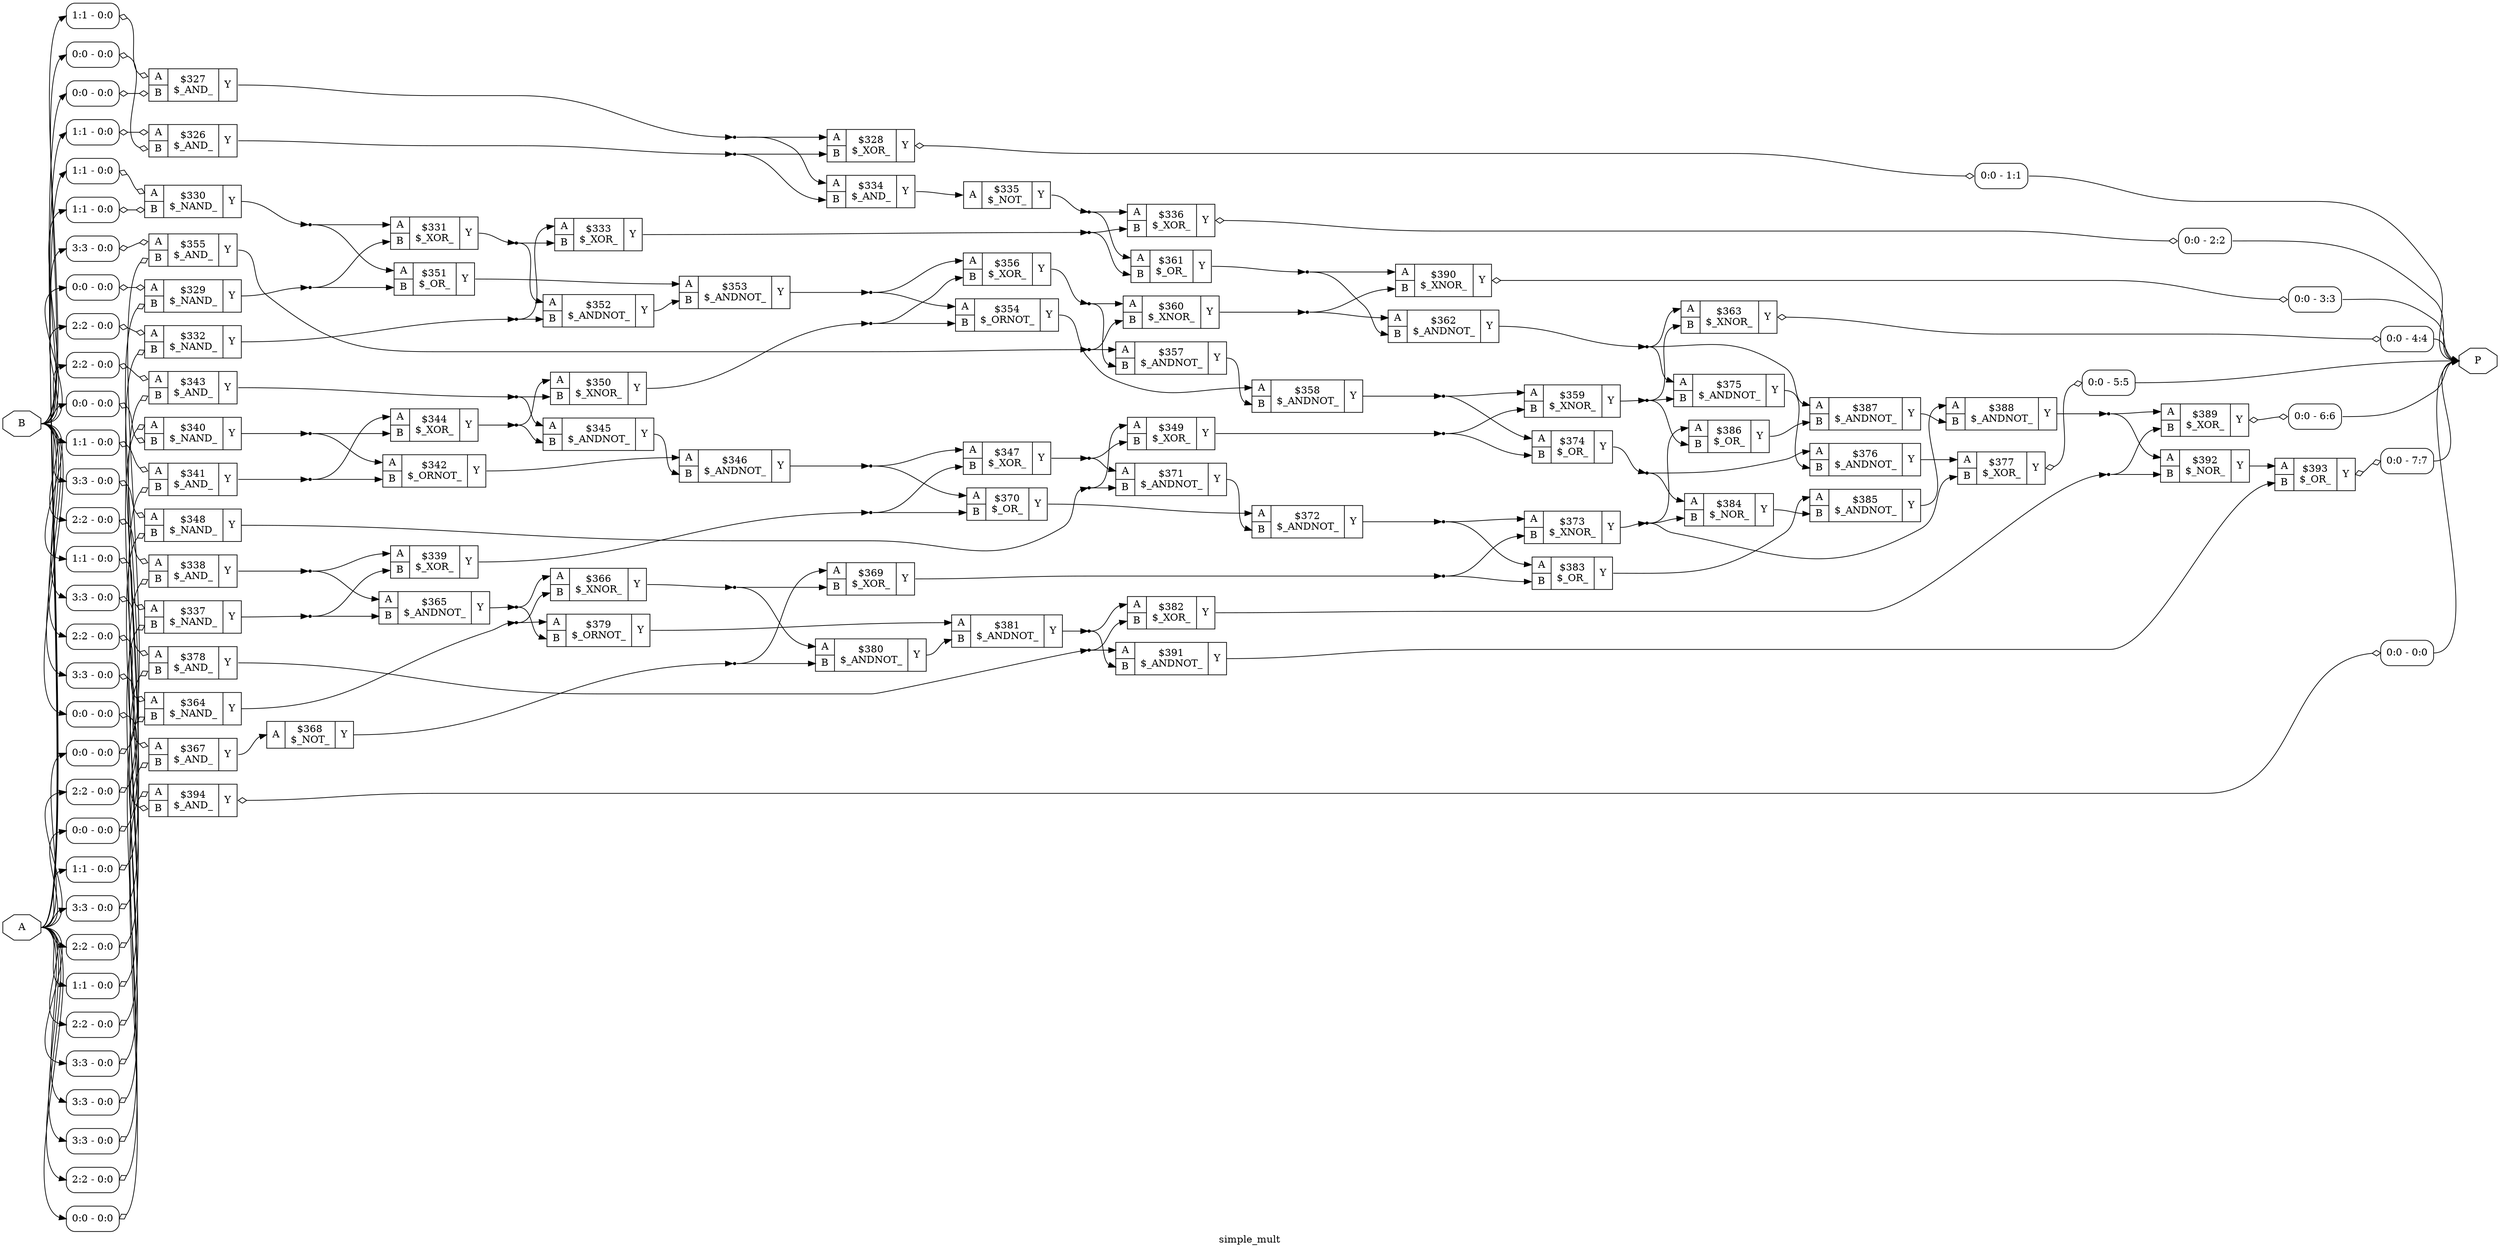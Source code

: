 digraph "simple_mult" {
label="simple_mult";
rankdir="LR";
remincross=true;
n62 [ shape=octagon, label="A", color="black", fontcolor="black"];
n63 [ shape=octagon, label="B", color="black", fontcolor="black"];
n64 [ shape=octagon, label="P", color="black", fontcolor="black"];
c66 [ shape=record, label="{{<p62> A|<p63> B}|$326\n$_AND_|{<p65> Y}}",  ];
x0 [ shape=record, style=rounded, label="<s0> 1:1 - 0:0 ", color="black", fontcolor="black" ];
x0:e -> c66:p62:w [arrowhead=odiamond, arrowtail=odiamond, dir=both, color="black", fontcolor="black", label=""];
x1 [ shape=record, style=rounded, label="<s0> 0:0 - 0:0 ", color="black", fontcolor="black" ];
x1:e -> c66:p63:w [arrowhead=odiamond, arrowtail=odiamond, dir=both, color="black", fontcolor="black", label=""];
c67 [ shape=record, label="{{<p62> A|<p63> B}|$327\n$_AND_|{<p65> Y}}",  ];
x2 [ shape=record, style=rounded, label="<s0> 1:1 - 0:0 ", color="black", fontcolor="black" ];
x2:e -> c67:p62:w [arrowhead=odiamond, arrowtail=odiamond, dir=both, color="black", fontcolor="black", label=""];
x3 [ shape=record, style=rounded, label="<s0> 0:0 - 0:0 ", color="black", fontcolor="black" ];
x3:e -> c67:p63:w [arrowhead=odiamond, arrowtail=odiamond, dir=both, color="black", fontcolor="black", label=""];
c68 [ shape=record, label="{{<p62> A|<p63> B}|$328\n$_XOR_|{<p65> Y}}",  ];
x4 [ shape=record, style=rounded, label="<s0> 0:0 - 1:1 ", color="black", fontcolor="black" ];
c68:p65:e -> x4:w [arrowhead=odiamond, arrowtail=odiamond, dir=both, color="black", fontcolor="black", label=""];
c69 [ shape=record, label="{{<p62> A|<p63> B}|$329\n$_NAND_|{<p65> Y}}",  ];
x5 [ shape=record, style=rounded, label="<s0> 0:0 - 0:0 ", color="black", fontcolor="black" ];
x5:e -> c69:p62:w [arrowhead=odiamond, arrowtail=odiamond, dir=both, color="black", fontcolor="black", label=""];
x6 [ shape=record, style=rounded, label="<s0> 2:2 - 0:0 ", color="black", fontcolor="black" ];
x6:e -> c69:p63:w [arrowhead=odiamond, arrowtail=odiamond, dir=both, color="black", fontcolor="black", label=""];
c70 [ shape=record, label="{{<p62> A|<p63> B}|$330\n$_NAND_|{<p65> Y}}",  ];
x7 [ shape=record, style=rounded, label="<s0> 1:1 - 0:0 ", color="black", fontcolor="black" ];
x7:e -> c70:p62:w [arrowhead=odiamond, arrowtail=odiamond, dir=both, color="black", fontcolor="black", label=""];
x8 [ shape=record, style=rounded, label="<s0> 1:1 - 0:0 ", color="black", fontcolor="black" ];
x8:e -> c70:p63:w [arrowhead=odiamond, arrowtail=odiamond, dir=both, color="black", fontcolor="black", label=""];
c71 [ shape=record, label="{{<p62> A|<p63> B}|$331\n$_XOR_|{<p65> Y}}",  ];
c72 [ shape=record, label="{{<p62> A|<p63> B}|$332\n$_NAND_|{<p65> Y}}",  ];
x9 [ shape=record, style=rounded, label="<s0> 2:2 - 0:0 ", color="black", fontcolor="black" ];
x9:e -> c72:p62:w [arrowhead=odiamond, arrowtail=odiamond, dir=both, color="black", fontcolor="black", label=""];
x10 [ shape=record, style=rounded, label="<s0> 0:0 - 0:0 ", color="black", fontcolor="black" ];
x10:e -> c72:p63:w [arrowhead=odiamond, arrowtail=odiamond, dir=both, color="black", fontcolor="black", label=""];
c73 [ shape=record, label="{{<p62> A|<p63> B}|$333\n$_XOR_|{<p65> Y}}",  ];
c74 [ shape=record, label="{{<p62> A|<p63> B}|$334\n$_AND_|{<p65> Y}}",  ];
c75 [ shape=record, label="{{<p62> A}|$335\n$_NOT_|{<p65> Y}}",  ];
c76 [ shape=record, label="{{<p62> A|<p63> B}|$336\n$_XOR_|{<p65> Y}}",  ];
x11 [ shape=record, style=rounded, label="<s0> 0:0 - 2:2 ", color="black", fontcolor="black" ];
c76:p65:e -> x11:w [arrowhead=odiamond, arrowtail=odiamond, dir=both, color="black", fontcolor="black", label=""];
c77 [ shape=record, label="{{<p62> A|<p63> B}|$337\n$_NAND_|{<p65> Y}}",  ];
x12 [ shape=record, style=rounded, label="<s0> 1:1 - 0:0 ", color="black", fontcolor="black" ];
x12:e -> c77:p62:w [arrowhead=odiamond, arrowtail=odiamond, dir=both, color="black", fontcolor="black", label=""];
x13 [ shape=record, style=rounded, label="<s0> 3:3 - 0:0 ", color="black", fontcolor="black" ];
x13:e -> c77:p63:w [arrowhead=odiamond, arrowtail=odiamond, dir=both, color="black", fontcolor="black", label=""];
c78 [ shape=record, label="{{<p62> A|<p63> B}|$338\n$_AND_|{<p65> Y}}",  ];
x14 [ shape=record, style=rounded, label="<s0> 2:2 - 0:0 ", color="black", fontcolor="black" ];
x14:e -> c78:p62:w [arrowhead=odiamond, arrowtail=odiamond, dir=both, color="black", fontcolor="black", label=""];
x15 [ shape=record, style=rounded, label="<s0> 2:2 - 0:0 ", color="black", fontcolor="black" ];
x15:e -> c78:p63:w [arrowhead=odiamond, arrowtail=odiamond, dir=both, color="black", fontcolor="black", label=""];
c79 [ shape=record, label="{{<p62> A|<p63> B}|$339\n$_XOR_|{<p65> Y}}",  ];
c80 [ shape=record, label="{{<p62> A|<p63> B}|$340\n$_NAND_|{<p65> Y}}",  ];
x16 [ shape=record, style=rounded, label="<s0> 3:3 - 0:0 ", color="black", fontcolor="black" ];
x16:e -> c80:p62:w [arrowhead=odiamond, arrowtail=odiamond, dir=both, color="black", fontcolor="black", label=""];
x17 [ shape=record, style=rounded, label="<s0> 0:0 - 0:0 ", color="black", fontcolor="black" ];
x17:e -> c80:p63:w [arrowhead=odiamond, arrowtail=odiamond, dir=both, color="black", fontcolor="black", label=""];
c81 [ shape=record, label="{{<p62> A|<p63> B}|$341\n$_AND_|{<p65> Y}}",  ];
x18 [ shape=record, style=rounded, label="<s0> 1:1 - 0:0 ", color="black", fontcolor="black" ];
x18:e -> c81:p62:w [arrowhead=odiamond, arrowtail=odiamond, dir=both, color="black", fontcolor="black", label=""];
x19 [ shape=record, style=rounded, label="<s0> 2:2 - 0:0 ", color="black", fontcolor="black" ];
x19:e -> c81:p63:w [arrowhead=odiamond, arrowtail=odiamond, dir=both, color="black", fontcolor="black", label=""];
c82 [ shape=record, label="{{<p62> A|<p63> B}|$342\n$_ORNOT_|{<p65> Y}}",  ];
c83 [ shape=record, label="{{<p62> A|<p63> B}|$343\n$_AND_|{<p65> Y}}",  ];
x20 [ shape=record, style=rounded, label="<s0> 2:2 - 0:0 ", color="black", fontcolor="black" ];
x20:e -> c83:p62:w [arrowhead=odiamond, arrowtail=odiamond, dir=both, color="black", fontcolor="black", label=""];
x21 [ shape=record, style=rounded, label="<s0> 1:1 - 0:0 ", color="black", fontcolor="black" ];
x21:e -> c83:p63:w [arrowhead=odiamond, arrowtail=odiamond, dir=both, color="black", fontcolor="black", label=""];
c84 [ shape=record, label="{{<p62> A|<p63> B}|$344\n$_XOR_|{<p65> Y}}",  ];
c85 [ shape=record, label="{{<p62> A|<p63> B}|$345\n$_ANDNOT_|{<p65> Y}}",  ];
c86 [ shape=record, label="{{<p62> A|<p63> B}|$346\n$_ANDNOT_|{<p65> Y}}",  ];
c87 [ shape=record, label="{{<p62> A|<p63> B}|$347\n$_XOR_|{<p65> Y}}",  ];
c88 [ shape=record, label="{{<p62> A|<p63> B}|$348\n$_NAND_|{<p65> Y}}",  ];
x22 [ shape=record, style=rounded, label="<s0> 3:3 - 0:0 ", color="black", fontcolor="black" ];
x22:e -> c88:p62:w [arrowhead=odiamond, arrowtail=odiamond, dir=both, color="black", fontcolor="black", label=""];
x23 [ shape=record, style=rounded, label="<s0> 1:1 - 0:0 ", color="black", fontcolor="black" ];
x23:e -> c88:p63:w [arrowhead=odiamond, arrowtail=odiamond, dir=both, color="black", fontcolor="black", label=""];
c89 [ shape=record, label="{{<p62> A|<p63> B}|$349\n$_XOR_|{<p65> Y}}",  ];
c90 [ shape=record, label="{{<p62> A|<p63> B}|$350\n$_XNOR_|{<p65> Y}}",  ];
c91 [ shape=record, label="{{<p62> A|<p63> B}|$351\n$_OR_|{<p65> Y}}",  ];
c92 [ shape=record, label="{{<p62> A|<p63> B}|$352\n$_ANDNOT_|{<p65> Y}}",  ];
c93 [ shape=record, label="{{<p62> A|<p63> B}|$353\n$_ANDNOT_|{<p65> Y}}",  ];
c94 [ shape=record, label="{{<p62> A|<p63> B}|$354\n$_ORNOT_|{<p65> Y}}",  ];
c95 [ shape=record, label="{{<p62> A|<p63> B}|$355\n$_AND_|{<p65> Y}}",  ];
x24 [ shape=record, style=rounded, label="<s0> 3:3 - 0:0 ", color="black", fontcolor="black" ];
x24:e -> c95:p62:w [arrowhead=odiamond, arrowtail=odiamond, dir=both, color="black", fontcolor="black", label=""];
x25 [ shape=record, style=rounded, label="<s0> 0:0 - 0:0 ", color="black", fontcolor="black" ];
x25:e -> c95:p63:w [arrowhead=odiamond, arrowtail=odiamond, dir=both, color="black", fontcolor="black", label=""];
c96 [ shape=record, label="{{<p62> A|<p63> B}|$356\n$_XOR_|{<p65> Y}}",  ];
c97 [ shape=record, label="{{<p62> A|<p63> B}|$357\n$_ANDNOT_|{<p65> Y}}",  ];
c98 [ shape=record, label="{{<p62> A|<p63> B}|$358\n$_ANDNOT_|{<p65> Y}}",  ];
c99 [ shape=record, label="{{<p62> A|<p63> B}|$359\n$_XNOR_|{<p65> Y}}",  ];
c100 [ shape=record, label="{{<p62> A|<p63> B}|$360\n$_XNOR_|{<p65> Y}}",  ];
c101 [ shape=record, label="{{<p62> A|<p63> B}|$361\n$_OR_|{<p65> Y}}",  ];
c102 [ shape=record, label="{{<p62> A|<p63> B}|$362\n$_ANDNOT_|{<p65> Y}}",  ];
c103 [ shape=record, label="{{<p62> A|<p63> B}|$363\n$_XNOR_|{<p65> Y}}",  ];
x26 [ shape=record, style=rounded, label="<s0> 0:0 - 4:4 ", color="black", fontcolor="black" ];
c103:p65:e -> x26:w [arrowhead=odiamond, arrowtail=odiamond, dir=both, color="black", fontcolor="black", label=""];
c104 [ shape=record, label="{{<p62> A|<p63> B}|$364\n$_NAND_|{<p65> Y}}",  ];
x27 [ shape=record, style=rounded, label="<s0> 2:2 - 0:0 ", color="black", fontcolor="black" ];
x27:e -> c104:p62:w [arrowhead=odiamond, arrowtail=odiamond, dir=both, color="black", fontcolor="black", label=""];
x28 [ shape=record, style=rounded, label="<s0> 3:3 - 0:0 ", color="black", fontcolor="black" ];
x28:e -> c104:p63:w [arrowhead=odiamond, arrowtail=odiamond, dir=both, color="black", fontcolor="black", label=""];
c105 [ shape=record, label="{{<p62> A|<p63> B}|$365\n$_ANDNOT_|{<p65> Y}}",  ];
c106 [ shape=record, label="{{<p62> A|<p63> B}|$366\n$_XNOR_|{<p65> Y}}",  ];
c107 [ shape=record, label="{{<p62> A|<p63> B}|$367\n$_AND_|{<p65> Y}}",  ];
x29 [ shape=record, style=rounded, label="<s0> 3:3 - 0:0 ", color="black", fontcolor="black" ];
x29:e -> c107:p62:w [arrowhead=odiamond, arrowtail=odiamond, dir=both, color="black", fontcolor="black", label=""];
x30 [ shape=record, style=rounded, label="<s0> 2:2 - 0:0 ", color="black", fontcolor="black" ];
x30:e -> c107:p63:w [arrowhead=odiamond, arrowtail=odiamond, dir=both, color="black", fontcolor="black", label=""];
c108 [ shape=record, label="{{<p62> A}|$368\n$_NOT_|{<p65> Y}}",  ];
c109 [ shape=record, label="{{<p62> A|<p63> B}|$369\n$_XOR_|{<p65> Y}}",  ];
c110 [ shape=record, label="{{<p62> A|<p63> B}|$370\n$_OR_|{<p65> Y}}",  ];
c111 [ shape=record, label="{{<p62> A|<p63> B}|$371\n$_ANDNOT_|{<p65> Y}}",  ];
c112 [ shape=record, label="{{<p62> A|<p63> B}|$372\n$_ANDNOT_|{<p65> Y}}",  ];
c113 [ shape=record, label="{{<p62> A|<p63> B}|$373\n$_XNOR_|{<p65> Y}}",  ];
c114 [ shape=record, label="{{<p62> A|<p63> B}|$374\n$_OR_|{<p65> Y}}",  ];
c115 [ shape=record, label="{{<p62> A|<p63> B}|$375\n$_ANDNOT_|{<p65> Y}}",  ];
c116 [ shape=record, label="{{<p62> A|<p63> B}|$376\n$_ANDNOT_|{<p65> Y}}",  ];
c117 [ shape=record, label="{{<p62> A|<p63> B}|$377\n$_XOR_|{<p65> Y}}",  ];
x31 [ shape=record, style=rounded, label="<s0> 0:0 - 5:5 ", color="black", fontcolor="black" ];
c117:p65:e -> x31:w [arrowhead=odiamond, arrowtail=odiamond, dir=both, color="black", fontcolor="black", label=""];
c118 [ shape=record, label="{{<p62> A|<p63> B}|$378\n$_AND_|{<p65> Y}}",  ];
x32 [ shape=record, style=rounded, label="<s0> 3:3 - 0:0 ", color="black", fontcolor="black" ];
x32:e -> c118:p62:w [arrowhead=odiamond, arrowtail=odiamond, dir=both, color="black", fontcolor="black", label=""];
x33 [ shape=record, style=rounded, label="<s0> 3:3 - 0:0 ", color="black", fontcolor="black" ];
x33:e -> c118:p63:w [arrowhead=odiamond, arrowtail=odiamond, dir=both, color="black", fontcolor="black", label=""];
c119 [ shape=record, label="{{<p62> A|<p63> B}|$379\n$_ORNOT_|{<p65> Y}}",  ];
c120 [ shape=record, label="{{<p62> A|<p63> B}|$380\n$_ANDNOT_|{<p65> Y}}",  ];
c121 [ shape=record, label="{{<p62> A|<p63> B}|$381\n$_ANDNOT_|{<p65> Y}}",  ];
c122 [ shape=record, label="{{<p62> A|<p63> B}|$382\n$_XOR_|{<p65> Y}}",  ];
c123 [ shape=record, label="{{<p62> A|<p63> B}|$383\n$_OR_|{<p65> Y}}",  ];
c124 [ shape=record, label="{{<p62> A|<p63> B}|$384\n$_NOR_|{<p65> Y}}",  ];
c125 [ shape=record, label="{{<p62> A|<p63> B}|$385\n$_ANDNOT_|{<p65> Y}}",  ];
c126 [ shape=record, label="{{<p62> A|<p63> B}|$386\n$_OR_|{<p65> Y}}",  ];
c127 [ shape=record, label="{{<p62> A|<p63> B}|$387\n$_ANDNOT_|{<p65> Y}}",  ];
c128 [ shape=record, label="{{<p62> A|<p63> B}|$388\n$_ANDNOT_|{<p65> Y}}",  ];
c129 [ shape=record, label="{{<p62> A|<p63> B}|$389\n$_XOR_|{<p65> Y}}",  ];
x34 [ shape=record, style=rounded, label="<s0> 0:0 - 6:6 ", color="black", fontcolor="black" ];
c129:p65:e -> x34:w [arrowhead=odiamond, arrowtail=odiamond, dir=both, color="black", fontcolor="black", label=""];
c130 [ shape=record, label="{{<p62> A|<p63> B}|$390\n$_XNOR_|{<p65> Y}}",  ];
x35 [ shape=record, style=rounded, label="<s0> 0:0 - 3:3 ", color="black", fontcolor="black" ];
c130:p65:e -> x35:w [arrowhead=odiamond, arrowtail=odiamond, dir=both, color="black", fontcolor="black", label=""];
c131 [ shape=record, label="{{<p62> A|<p63> B}|$391\n$_ANDNOT_|{<p65> Y}}",  ];
c132 [ shape=record, label="{{<p62> A|<p63> B}|$392\n$_NOR_|{<p65> Y}}",  ];
c133 [ shape=record, label="{{<p62> A|<p63> B}|$393\n$_OR_|{<p65> Y}}",  ];
x36 [ shape=record, style=rounded, label="<s0> 0:0 - 7:7 ", color="black", fontcolor="black" ];
c133:p65:e -> x36:w [arrowhead=odiamond, arrowtail=odiamond, dir=both, color="black", fontcolor="black", label=""];
c134 [ shape=record, label="{{<p62> A|<p63> B}|$394\n$_AND_|{<p65> Y}}",  ];
x37 [ shape=record, style=rounded, label="<s0> 0:0 - 0:0 ", color="black", fontcolor="black" ];
x37:e -> c134:p62:w [arrowhead=odiamond, arrowtail=odiamond, dir=both, color="black", fontcolor="black", label=""];
x38 [ shape=record, style=rounded, label="<s0> 0:0 - 0:0 ", color="black", fontcolor="black" ];
x38:e -> c134:p63:w [arrowhead=odiamond, arrowtail=odiamond, dir=both, color="black", fontcolor="black", label=""];
x39 [ shape=record, style=rounded, label="<s0> 0:0 - 0:0 ", color="black", fontcolor="black" ];
c134:p65:e -> x39:w [arrowhead=odiamond, arrowtail=odiamond, dir=both, color="black", fontcolor="black", label=""];
n1 [ shape=point ];
c66:p65:e -> n1:w [color="black", fontcolor="black", label=""];
n1:e -> c68:p63:w [color="black", fontcolor="black", label=""];
n1:e -> c74:p63:w [color="black", fontcolor="black", label=""];
n10 [ shape=point ];
c77:p65:e -> n10:w [color="black", fontcolor="black", label=""];
n10:e -> c105:p63:w [color="black", fontcolor="black", label=""];
n10:e -> c79:p63:w [color="black", fontcolor="black", label=""];
n11 [ shape=point ];
c78:p65:e -> n11:w [color="black", fontcolor="black", label=""];
n11:e -> c105:p62:w [color="black", fontcolor="black", label=""];
n11:e -> c79:p62:w [color="black", fontcolor="black", label=""];
n12 [ shape=point ];
c79:p65:e -> n12:w [color="black", fontcolor="black", label=""];
n12:e -> c110:p63:w [color="black", fontcolor="black", label=""];
n12:e -> c87:p63:w [color="black", fontcolor="black", label=""];
n13 [ shape=point ];
c80:p65:e -> n13:w [color="black", fontcolor="black", label=""];
n13:e -> c82:p62:w [color="black", fontcolor="black", label=""];
n13:e -> c84:p63:w [color="black", fontcolor="black", label=""];
n14 [ shape=point ];
c81:p65:e -> n14:w [color="black", fontcolor="black", label=""];
n14:e -> c82:p63:w [color="black", fontcolor="black", label=""];
n14:e -> c84:p62:w [color="black", fontcolor="black", label=""];
c82:p65:e -> c86:p62:w [color="black", fontcolor="black", label=""];
n16 [ shape=point ];
c83:p65:e -> n16:w [color="black", fontcolor="black", label=""];
n16:e -> c85:p62:w [color="black", fontcolor="black", label=""];
n16:e -> c90:p63:w [color="black", fontcolor="black", label=""];
n17 [ shape=point ];
c84:p65:e -> n17:w [color="black", fontcolor="black", label=""];
n17:e -> c85:p63:w [color="black", fontcolor="black", label=""];
n17:e -> c90:p62:w [color="black", fontcolor="black", label=""];
c85:p65:e -> c86:p63:w [color="black", fontcolor="black", label=""];
n19 [ shape=point ];
c86:p65:e -> n19:w [color="black", fontcolor="black", label=""];
n19:e -> c110:p62:w [color="black", fontcolor="black", label=""];
n19:e -> c87:p62:w [color="black", fontcolor="black", label=""];
n2 [ shape=point ];
c67:p65:e -> n2:w [color="black", fontcolor="black", label=""];
n2:e -> c68:p62:w [color="black", fontcolor="black", label=""];
n2:e -> c74:p62:w [color="black", fontcolor="black", label=""];
n20 [ shape=point ];
c87:p65:e -> n20:w [color="black", fontcolor="black", label=""];
n20:e -> c111:p62:w [color="black", fontcolor="black", label=""];
n20:e -> c89:p63:w [color="black", fontcolor="black", label=""];
n21 [ shape=point ];
c88:p65:e -> n21:w [color="black", fontcolor="black", label=""];
n21:e -> c111:p63:w [color="black", fontcolor="black", label=""];
n21:e -> c89:p62:w [color="black", fontcolor="black", label=""];
n22 [ shape=point ];
c89:p65:e -> n22:w [color="black", fontcolor="black", label=""];
n22:e -> c114:p63:w [color="black", fontcolor="black", label=""];
n22:e -> c99:p63:w [color="black", fontcolor="black", label=""];
n23 [ shape=point ];
c90:p65:e -> n23:w [color="black", fontcolor="black", label=""];
n23:e -> c94:p63:w [color="black", fontcolor="black", label=""];
n23:e -> c96:p63:w [color="black", fontcolor="black", label=""];
c91:p65:e -> c93:p62:w [color="black", fontcolor="black", label=""];
c92:p65:e -> c93:p63:w [color="black", fontcolor="black", label=""];
n26 [ shape=point ];
c93:p65:e -> n26:w [color="black", fontcolor="black", label=""];
n26:e -> c94:p62:w [color="black", fontcolor="black", label=""];
n26:e -> c96:p62:w [color="black", fontcolor="black", label=""];
c94:p65:e -> c98:p62:w [color="black", fontcolor="black", label=""];
n28 [ shape=point ];
c95:p65:e -> n28:w [color="black", fontcolor="black", label=""];
n28:e -> c100:p63:w [color="black", fontcolor="black", label=""];
n28:e -> c97:p62:w [color="black", fontcolor="black", label=""];
n29 [ shape=point ];
c96:p65:e -> n29:w [color="black", fontcolor="black", label=""];
n29:e -> c100:p62:w [color="black", fontcolor="black", label=""];
n29:e -> c97:p63:w [color="black", fontcolor="black", label=""];
n3 [ shape=point ];
c69:p65:e -> n3:w [color="black", fontcolor="black", label=""];
n3:e -> c71:p63:w [color="black", fontcolor="black", label=""];
n3:e -> c91:p63:w [color="black", fontcolor="black", label=""];
c97:p65:e -> c98:p63:w [color="black", fontcolor="black", label=""];
n31 [ shape=point ];
c98:p65:e -> n31:w [color="black", fontcolor="black", label=""];
n31:e -> c114:p62:w [color="black", fontcolor="black", label=""];
n31:e -> c99:p62:w [color="black", fontcolor="black", label=""];
n32 [ shape=point ];
c99:p65:e -> n32:w [color="black", fontcolor="black", label=""];
n32:e -> c103:p63:w [color="black", fontcolor="black", label=""];
n32:e -> c115:p63:w [color="black", fontcolor="black", label=""];
n32:e -> c126:p63:w [color="black", fontcolor="black", label=""];
n33 [ shape=point ];
c100:p65:e -> n33:w [color="black", fontcolor="black", label=""];
n33:e -> c102:p62:w [color="black", fontcolor="black", label=""];
n33:e -> c130:p63:w [color="black", fontcolor="black", label=""];
n34 [ shape=point ];
c101:p65:e -> n34:w [color="black", fontcolor="black", label=""];
n34:e -> c102:p63:w [color="black", fontcolor="black", label=""];
n34:e -> c130:p62:w [color="black", fontcolor="black", label=""];
n35 [ shape=point ];
c102:p65:e -> n35:w [color="black", fontcolor="black", label=""];
n35:e -> c103:p62:w [color="black", fontcolor="black", label=""];
n35:e -> c115:p62:w [color="black", fontcolor="black", label=""];
n35:e -> c127:p62:w [color="black", fontcolor="black", label=""];
n36 [ shape=point ];
c104:p65:e -> n36:w [color="black", fontcolor="black", label=""];
n36:e -> c106:p63:w [color="black", fontcolor="black", label=""];
n36:e -> c119:p62:w [color="black", fontcolor="black", label=""];
n37 [ shape=point ];
c105:p65:e -> n37:w [color="black", fontcolor="black", label=""];
n37:e -> c106:p62:w [color="black", fontcolor="black", label=""];
n37:e -> c119:p63:w [color="black", fontcolor="black", label=""];
n38 [ shape=point ];
c106:p65:e -> n38:w [color="black", fontcolor="black", label=""];
n38:e -> c109:p63:w [color="black", fontcolor="black", label=""];
n38:e -> c120:p62:w [color="black", fontcolor="black", label=""];
c107:p65:e -> c108:p62:w [color="black", fontcolor="black", label=""];
n4 [ shape=point ];
c70:p65:e -> n4:w [color="black", fontcolor="black", label=""];
n4:e -> c71:p62:w [color="black", fontcolor="black", label=""];
n4:e -> c91:p62:w [color="black", fontcolor="black", label=""];
n40 [ shape=point ];
c108:p65:e -> n40:w [color="black", fontcolor="black", label=""];
n40:e -> c109:p62:w [color="black", fontcolor="black", label=""];
n40:e -> c120:p63:w [color="black", fontcolor="black", label=""];
n41 [ shape=point ];
c109:p65:e -> n41:w [color="black", fontcolor="black", label=""];
n41:e -> c113:p63:w [color="black", fontcolor="black", label=""];
n41:e -> c123:p63:w [color="black", fontcolor="black", label=""];
c110:p65:e -> c112:p62:w [color="black", fontcolor="black", label=""];
c111:p65:e -> c112:p63:w [color="black", fontcolor="black", label=""];
n44 [ shape=point ];
c112:p65:e -> n44:w [color="black", fontcolor="black", label=""];
n44:e -> c113:p62:w [color="black", fontcolor="black", label=""];
n44:e -> c123:p62:w [color="black", fontcolor="black", label=""];
n45 [ shape=point ];
c113:p65:e -> n45:w [color="black", fontcolor="black", label=""];
n45:e -> c117:p63:w [color="black", fontcolor="black", label=""];
n45:e -> c124:p63:w [color="black", fontcolor="black", label=""];
n45:e -> c126:p62:w [color="black", fontcolor="black", label=""];
n46 [ shape=point ];
c114:p65:e -> n46:w [color="black", fontcolor="black", label=""];
n46:e -> c116:p62:w [color="black", fontcolor="black", label=""];
n46:e -> c124:p62:w [color="black", fontcolor="black", label=""];
c115:p65:e -> c116:p63:w [color="black", fontcolor="black", label=""];
c116:p65:e -> c117:p62:w [color="black", fontcolor="black", label=""];
n49 [ shape=point ];
c118:p65:e -> n49:w [color="black", fontcolor="black", label=""];
n49:e -> c122:p63:w [color="black", fontcolor="black", label=""];
n49:e -> c131:p62:w [color="black", fontcolor="black", label=""];
n5 [ shape=point ];
c71:p65:e -> n5:w [color="black", fontcolor="black", label=""];
n5:e -> c73:p63:w [color="black", fontcolor="black", label=""];
n5:e -> c92:p62:w [color="black", fontcolor="black", label=""];
c119:p65:e -> c121:p62:w [color="black", fontcolor="black", label=""];
c120:p65:e -> c121:p63:w [color="black", fontcolor="black", label=""];
n52 [ shape=point ];
c121:p65:e -> n52:w [color="black", fontcolor="black", label=""];
n52:e -> c122:p62:w [color="black", fontcolor="black", label=""];
n52:e -> c131:p63:w [color="black", fontcolor="black", label=""];
n53 [ shape=point ];
c122:p65:e -> n53:w [color="black", fontcolor="black", label=""];
n53:e -> c129:p63:w [color="black", fontcolor="black", label=""];
n53:e -> c132:p63:w [color="black", fontcolor="black", label=""];
c123:p65:e -> c125:p62:w [color="black", fontcolor="black", label=""];
c124:p65:e -> c125:p63:w [color="black", fontcolor="black", label=""];
c125:p65:e -> c128:p62:w [color="black", fontcolor="black", label=""];
c126:p65:e -> c127:p63:w [color="black", fontcolor="black", label=""];
c127:p65:e -> c128:p63:w [color="black", fontcolor="black", label=""];
n59 [ shape=point ];
c128:p65:e -> n59:w [color="black", fontcolor="black", label=""];
n59:e -> c129:p62:w [color="black", fontcolor="black", label=""];
n59:e -> c132:p62:w [color="black", fontcolor="black", label=""];
n6 [ shape=point ];
c72:p65:e -> n6:w [color="black", fontcolor="black", label=""];
n6:e -> c73:p62:w [color="black", fontcolor="black", label=""];
n6:e -> c92:p63:w [color="black", fontcolor="black", label=""];
c131:p65:e -> c133:p63:w [color="black", fontcolor="black", label=""];
c132:p65:e -> c133:p62:w [color="black", fontcolor="black", label=""];
n62:e -> x0:s0:w [color="black", fontcolor="black", label=""];
n62:e -> x10:s0:w [color="black", fontcolor="black", label=""];
n62:e -> x13:s0:w [color="black", fontcolor="black", label=""];
n62:e -> x15:s0:w [color="black", fontcolor="black", label=""];
n62:e -> x16:s0:w [color="black", fontcolor="black", label=""];
n62:e -> x19:s0:w [color="black", fontcolor="black", label=""];
n62:e -> x21:s0:w [color="black", fontcolor="black", label=""];
n62:e -> x23:s0:w [color="black", fontcolor="black", label=""];
n62:e -> x25:s0:w [color="black", fontcolor="black", label=""];
n62:e -> x28:s0:w [color="black", fontcolor="black", label=""];
n62:e -> x30:s0:w [color="black", fontcolor="black", label=""];
n62:e -> x33:s0:w [color="black", fontcolor="black", label=""];
n62:e -> x37:s0:w [color="black", fontcolor="black", label=""];
n62:e -> x3:s0:w [color="black", fontcolor="black", label=""];
n62:e -> x6:s0:w [color="black", fontcolor="black", label=""];
n62:e -> x7:s0:w [color="black", fontcolor="black", label=""];
n63:e -> x12:s0:w [color="black", fontcolor="black", label=""];
n63:e -> x14:s0:w [color="black", fontcolor="black", label=""];
n63:e -> x17:s0:w [color="black", fontcolor="black", label=""];
n63:e -> x18:s0:w [color="black", fontcolor="black", label=""];
n63:e -> x1:s0:w [color="black", fontcolor="black", label=""];
n63:e -> x20:s0:w [color="black", fontcolor="black", label=""];
n63:e -> x22:s0:w [color="black", fontcolor="black", label=""];
n63:e -> x24:s0:w [color="black", fontcolor="black", label=""];
n63:e -> x27:s0:w [color="black", fontcolor="black", label=""];
n63:e -> x29:s0:w [color="black", fontcolor="black", label=""];
n63:e -> x2:s0:w [color="black", fontcolor="black", label=""];
n63:e -> x32:s0:w [color="black", fontcolor="black", label=""];
n63:e -> x38:s0:w [color="black", fontcolor="black", label=""];
n63:e -> x5:s0:w [color="black", fontcolor="black", label=""];
n63:e -> x8:s0:w [color="black", fontcolor="black", label=""];
n63:e -> x9:s0:w [color="black", fontcolor="black", label=""];
x11:s0:e -> n64:w [color="black", fontcolor="black", label=""];
x26:s0:e -> n64:w [color="black", fontcolor="black", label=""];
x31:s0:e -> n64:w [color="black", fontcolor="black", label=""];
x34:s0:e -> n64:w [color="black", fontcolor="black", label=""];
x35:s0:e -> n64:w [color="black", fontcolor="black", label=""];
x36:s0:e -> n64:w [color="black", fontcolor="black", label=""];
x39:s0:e -> n64:w [color="black", fontcolor="black", label=""];
x4:s0:e -> n64:w [color="black", fontcolor="black", label=""];
n7 [ shape=point ];
c73:p65:e -> n7:w [color="black", fontcolor="black", label=""];
n7:e -> c101:p63:w [color="black", fontcolor="black", label=""];
n7:e -> c76:p63:w [color="black", fontcolor="black", label=""];
c74:p65:e -> c75:p62:w [color="black", fontcolor="black", label=""];
n9 [ shape=point ];
c75:p65:e -> n9:w [color="black", fontcolor="black", label=""];
n9:e -> c101:p62:w [color="black", fontcolor="black", label=""];
n9:e -> c76:p62:w [color="black", fontcolor="black", label=""];
}
